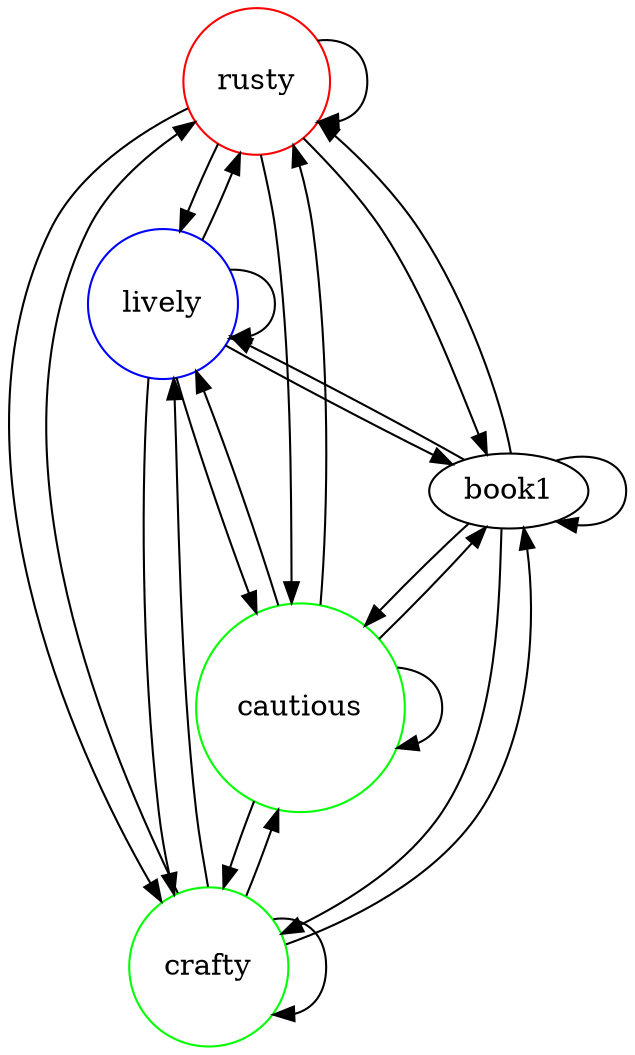 digraph P  {
        rusty [shape=circle, color=red]
        lively [color=blue, shape=circle]
        crafty [shape=circle, color=green]
        cautious [color=green, shape=circle]
        {book1, rusty, lively, cautious, crafty}->{book1, rusty, lively, cautious, crafty}
}
